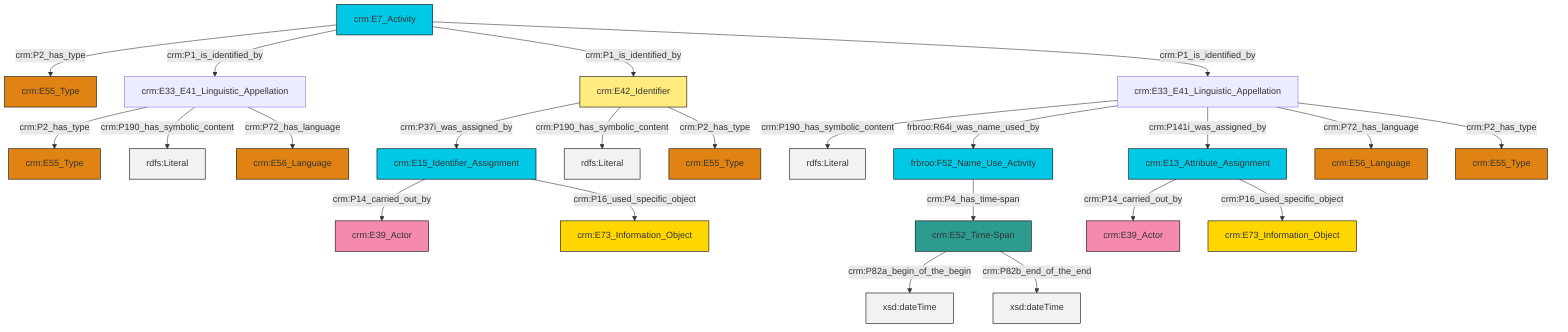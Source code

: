 graph TD
classDef Literal fill:#f2f2f2,stroke:#000000;
classDef CRM_Entity fill:#FFFFFF,stroke:#000000;
classDef Temporal_Entity fill:#00C9E6, stroke:#000000;
classDef Type fill:#E18312, stroke:#000000;
classDef Time-Span fill:#2C9C91, stroke:#000000;
classDef Appellation fill:#FFEB7F, stroke:#000000;
classDef Place fill:#008836, stroke:#000000;
classDef Persistent_Item fill:#B266B2, stroke:#000000;
classDef Conceptual_Object fill:#FFD700, stroke:#000000;
classDef Physical_Thing fill:#D2B48C, stroke:#000000;
classDef Actor fill:#f58aad, stroke:#000000;
classDef PC_Classes fill:#4ce600, stroke:#000000;
classDef Multi fill:#cccccc,stroke:#000000;

2["crm:E33_E41_Linguistic_Appellation"]:::Default -->|crm:P2_has_type| 3["crm:E55_Type"]:::Type
5["crm:E42_Identifier"]:::Appellation -->|crm:P37i_was_assigned_by| 6["crm:E15_Identifier_Assignment"]:::Temporal_Entity
7["crm:E33_E41_Linguistic_Appellation"]:::Default -->|crm:P190_has_symbolic_content| 8[rdfs:Literal]:::Literal
2["crm:E33_E41_Linguistic_Appellation"]:::Default -->|crm:P190_has_symbolic_content| 9[rdfs:Literal]:::Literal
6["crm:E15_Identifier_Assignment"]:::Temporal_Entity -->|crm:P14_carried_out_by| 13["crm:E39_Actor"]:::Actor
7["crm:E33_E41_Linguistic_Appellation"]:::Default -->|frbroo:R64i_was_name_used_by| 14["frbroo:F52_Name_Use_Activity"]:::Temporal_Entity
5["crm:E42_Identifier"]:::Appellation -->|crm:P190_has_symbolic_content| 17[rdfs:Literal]:::Literal
18["crm:E13_Attribute_Assignment"]:::Temporal_Entity -->|crm:P14_carried_out_by| 19["crm:E39_Actor"]:::Actor
20["crm:E7_Activity"]:::Temporal_Entity -->|crm:P2_has_type| 11["crm:E55_Type"]:::Type
21["crm:E52_Time-Span"]:::Time-Span -->|crm:P82a_begin_of_the_begin| 22[xsd:dateTime]:::Literal
20["crm:E7_Activity"]:::Temporal_Entity -->|crm:P1_is_identified_by| 2["crm:E33_E41_Linguistic_Appellation"]:::Default
20["crm:E7_Activity"]:::Temporal_Entity -->|crm:P1_is_identified_by| 5["crm:E42_Identifier"]:::Appellation
7["crm:E33_E41_Linguistic_Appellation"]:::Default -->|crm:P141i_was_assigned_by| 18["crm:E13_Attribute_Assignment"]:::Temporal_Entity
7["crm:E33_E41_Linguistic_Appellation"]:::Default -->|crm:P72_has_language| 25["crm:E56_Language"]:::Type
2["crm:E33_E41_Linguistic_Appellation"]:::Default -->|crm:P72_has_language| 26["crm:E56_Language"]:::Type
21["crm:E52_Time-Span"]:::Time-Span -->|crm:P82b_end_of_the_end| 35[xsd:dateTime]:::Literal
6["crm:E15_Identifier_Assignment"]:::Temporal_Entity -->|crm:P16_used_specific_object| 15["crm:E73_Information_Object"]:::Conceptual_Object
7["crm:E33_E41_Linguistic_Appellation"]:::Default -->|crm:P2_has_type| 0["crm:E55_Type"]:::Type
5["crm:E42_Identifier"]:::Appellation -->|crm:P2_has_type| 38["crm:E55_Type"]:::Type
14["frbroo:F52_Name_Use_Activity"]:::Temporal_Entity -->|crm:P4_has_time-span| 21["crm:E52_Time-Span"]:::Time-Span
20["crm:E7_Activity"]:::Temporal_Entity -->|crm:P1_is_identified_by| 7["crm:E33_E41_Linguistic_Appellation"]:::Default
18["crm:E13_Attribute_Assignment"]:::Temporal_Entity -->|crm:P16_used_specific_object| 30["crm:E73_Information_Object"]:::Conceptual_Object